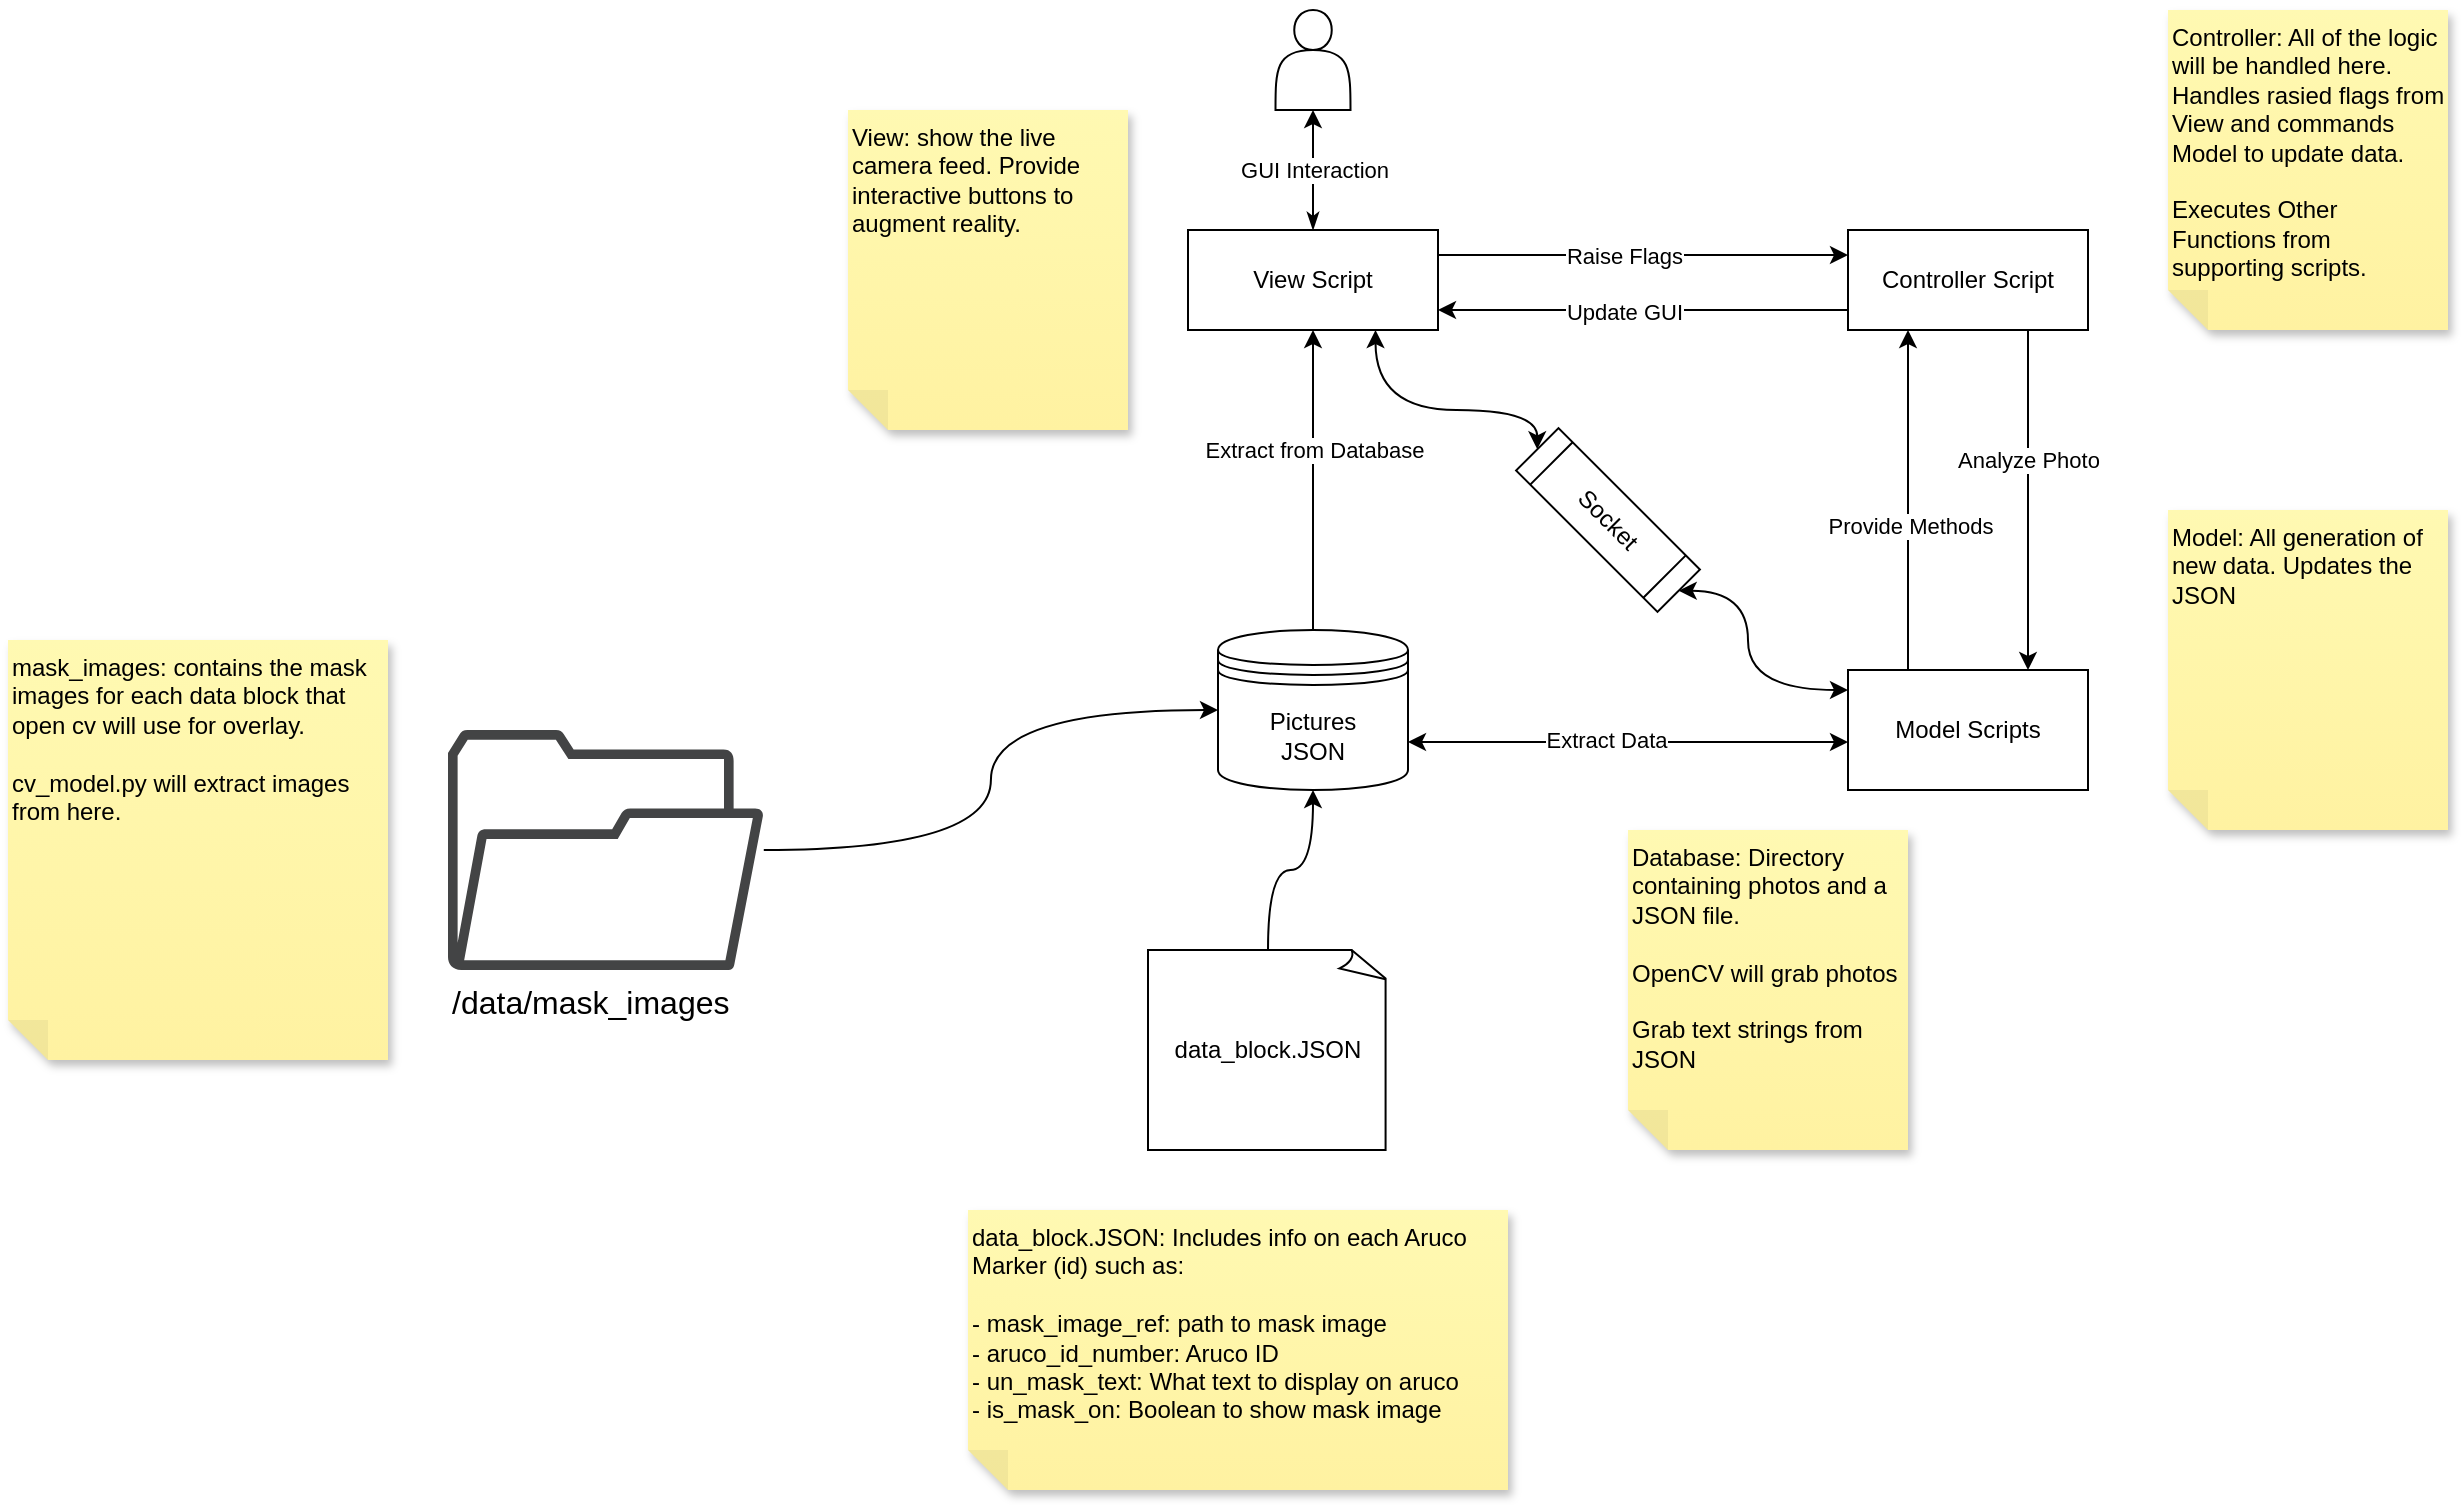 <mxfile version="20.8.16" type="device" pages="4"><diagram name="System Design Overview" id="W62WBc0dJXu3pJ372kPs"><mxGraphModel dx="2035" dy="683" grid="1" gridSize="10" guides="1" tooltips="1" connect="1" arrows="1" fold="1" page="1" pageScale="1" pageWidth="850" pageHeight="1100" math="0" shadow="0"><root><mxCell id="0"/><mxCell id="1" parent="0"/><mxCell id="F2mH_FUqLK_WFXkWN0rF-1" value="" style="shape=actor;whiteSpace=wrap;html=1;" parent="1" vertex="1"><mxGeometry x="213.75" y="10" width="37.5" height="50" as="geometry"/></mxCell><mxCell id="F2mH_FUqLK_WFXkWN0rF-9" style="edgeStyle=orthogonalEdgeStyle;rounded=0;orthogonalLoop=1;jettySize=auto;html=1;entryX=0.5;entryY=1;entryDx=0;entryDy=0;startArrow=classicThin;startFill=1;" parent="1" source="F2mH_FUqLK_WFXkWN0rF-3" target="F2mH_FUqLK_WFXkWN0rF-1" edge="1"><mxGeometry relative="1" as="geometry"/></mxCell><mxCell id="F2mH_FUqLK_WFXkWN0rF-15" value="GUI Interaction" style="edgeLabel;html=1;align=center;verticalAlign=middle;resizable=0;points=[];" parent="F2mH_FUqLK_WFXkWN0rF-9" vertex="1" connectable="0"><mxGeometry x="0.194" relative="1" as="geometry"><mxPoint y="6" as="offset"/></mxGeometry></mxCell><mxCell id="F2mH_FUqLK_WFXkWN0rF-17" style="edgeStyle=orthogonalEdgeStyle;rounded=0;orthogonalLoop=1;jettySize=auto;html=1;entryX=0;entryY=0.25;entryDx=0;entryDy=0;" parent="1" source="F2mH_FUqLK_WFXkWN0rF-3" target="F2mH_FUqLK_WFXkWN0rF-4" edge="1"><mxGeometry relative="1" as="geometry"><Array as="points"><mxPoint x="398" y="133"/></Array></mxGeometry></mxCell><mxCell id="F2mH_FUqLK_WFXkWN0rF-26" value="Raise Flags" style="edgeLabel;html=1;align=center;verticalAlign=middle;resizable=0;points=[];" parent="F2mH_FUqLK_WFXkWN0rF-17" vertex="1" connectable="0"><mxGeometry x="-0.095" relative="1" as="geometry"><mxPoint as="offset"/></mxGeometry></mxCell><mxCell id="F2mH_FUqLK_WFXkWN0rF-3" value="View Script" style="rounded=0;whiteSpace=wrap;html=1;" parent="1" vertex="1"><mxGeometry x="170" y="120" width="125" height="50" as="geometry"/></mxCell><mxCell id="F2mH_FUqLK_WFXkWN0rF-16" style="edgeStyle=orthogonalEdgeStyle;rounded=0;orthogonalLoop=1;jettySize=auto;html=1;" parent="1" source="F2mH_FUqLK_WFXkWN0rF-4" edge="1"><mxGeometry relative="1" as="geometry"><mxPoint x="295" y="160" as="targetPoint"/><Array as="points"><mxPoint x="295" y="160"/></Array></mxGeometry></mxCell><mxCell id="F2mH_FUqLK_WFXkWN0rF-27" value="Update GUI" style="edgeLabel;html=1;align=center;verticalAlign=middle;resizable=0;points=[];" parent="F2mH_FUqLK_WFXkWN0rF-16" vertex="1" connectable="0"><mxGeometry x="0.099" y="1" relative="1" as="geometry"><mxPoint as="offset"/></mxGeometry></mxCell><mxCell id="F2mH_FUqLK_WFXkWN0rF-18" style="edgeStyle=orthogonalEdgeStyle;rounded=0;orthogonalLoop=1;jettySize=auto;html=1;entryX=0.75;entryY=0;entryDx=0;entryDy=0;" parent="1" source="F2mH_FUqLK_WFXkWN0rF-4" target="F2mH_FUqLK_WFXkWN0rF-13" edge="1"><mxGeometry relative="1" as="geometry"><Array as="points"><mxPoint x="590" y="200"/><mxPoint x="590" y="200"/></Array></mxGeometry></mxCell><mxCell id="F2mH_FUqLK_WFXkWN0rF-29" value="Analyze Photo" style="edgeLabel;html=1;align=center;verticalAlign=middle;resizable=0;points=[];" parent="F2mH_FUqLK_WFXkWN0rF-18" vertex="1" connectable="0"><mxGeometry x="-0.243" relative="1" as="geometry"><mxPoint as="offset"/></mxGeometry></mxCell><mxCell id="F2mH_FUqLK_WFXkWN0rF-4" value="Controller Script" style="rounded=0;whiteSpace=wrap;html=1;" parent="1" vertex="1"><mxGeometry x="500" y="120" width="120" height="50" as="geometry"/></mxCell><mxCell id="F2mH_FUqLK_WFXkWN0rF-11" style="edgeStyle=orthogonalEdgeStyle;rounded=0;orthogonalLoop=1;jettySize=auto;html=1;entryX=0.5;entryY=1;entryDx=0;entryDy=0;exitX=0.5;exitY=0;exitDx=0;exitDy=0;" parent="1" source="F2mH_FUqLK_WFXkWN0rF-6" target="F2mH_FUqLK_WFXkWN0rF-3" edge="1"><mxGeometry relative="1" as="geometry"><mxPoint x="232.5" y="240" as="sourcePoint"/></mxGeometry></mxCell><mxCell id="F2mH_FUqLK_WFXkWN0rF-28" value="Extract from Database" style="edgeLabel;html=1;align=center;verticalAlign=middle;resizable=0;points=[];" parent="F2mH_FUqLK_WFXkWN0rF-11" vertex="1" connectable="0"><mxGeometry x="0.202" relative="1" as="geometry"><mxPoint as="offset"/></mxGeometry></mxCell><mxCell id="F2mH_FUqLK_WFXkWN0rF-6" value="Pictures&lt;br&gt;JSON" style="shape=datastore;whiteSpace=wrap;html=1;" parent="1" vertex="1"><mxGeometry x="185" y="320" width="95" height="80" as="geometry"/></mxCell><mxCell id="F2mH_FUqLK_WFXkWN0rF-14" style="edgeStyle=orthogonalEdgeStyle;rounded=0;orthogonalLoop=1;jettySize=auto;html=1;entryX=1;entryY=0.7;entryDx=0;entryDy=0;startArrow=classic;startFill=1;" parent="1" source="F2mH_FUqLK_WFXkWN0rF-13" target="F2mH_FUqLK_WFXkWN0rF-6" edge="1"><mxGeometry relative="1" as="geometry"><mxPoint x="290" y="370" as="targetPoint"/><Array as="points"><mxPoint x="470" y="376"/><mxPoint x="470" y="376"/></Array></mxGeometry></mxCell><mxCell id="kqLvSp23ex0BkdI_taTv-1" value="Extract Data" style="edgeLabel;html=1;align=center;verticalAlign=middle;resizable=0;points=[];" vertex="1" connectable="0" parent="F2mH_FUqLK_WFXkWN0rF-14"><mxGeometry x="0.103" y="-1" relative="1" as="geometry"><mxPoint as="offset"/></mxGeometry></mxCell><mxCell id="F2mH_FUqLK_WFXkWN0rF-20" style="edgeStyle=orthogonalEdgeStyle;rounded=0;orthogonalLoop=1;jettySize=auto;html=1;entryX=0.25;entryY=1;entryDx=0;entryDy=0;" parent="1" source="F2mH_FUqLK_WFXkWN0rF-13" target="F2mH_FUqLK_WFXkWN0rF-4" edge="1"><mxGeometry relative="1" as="geometry"><Array as="points"><mxPoint x="530" y="280"/><mxPoint x="530" y="280"/></Array></mxGeometry></mxCell><mxCell id="F2mH_FUqLK_WFXkWN0rF-30" value="Provide Methods" style="edgeLabel;html=1;align=center;verticalAlign=middle;resizable=0;points=[];" parent="F2mH_FUqLK_WFXkWN0rF-20" vertex="1" connectable="0"><mxGeometry x="-0.155" y="-1" relative="1" as="geometry"><mxPoint as="offset"/></mxGeometry></mxCell><mxCell id="kqLvSp23ex0BkdI_taTv-6" style="edgeStyle=orthogonalEdgeStyle;rounded=0;orthogonalLoop=1;jettySize=auto;html=1;entryX=1;entryY=0.5;entryDx=0;entryDy=0;startArrow=classic;startFill=1;curved=1;" edge="1" parent="1" source="F2mH_FUqLK_WFXkWN0rF-13" target="kqLvSp23ex0BkdI_taTv-5"><mxGeometry relative="1" as="geometry"><Array as="points"><mxPoint x="450" y="350"/><mxPoint x="450" y="300"/></Array></mxGeometry></mxCell><mxCell id="F2mH_FUqLK_WFXkWN0rF-13" value="Model Scripts" style="rounded=0;whiteSpace=wrap;html=1;" parent="1" vertex="1"><mxGeometry x="500" y="340" width="120" height="60" as="geometry"/></mxCell><mxCell id="F2mH_FUqLK_WFXkWN0rF-21" value="Controller: All of the logic will be handled here. Handles rasied flags from View and commands Model to update data.&amp;nbsp;&lt;br&gt;&lt;br&gt;Executes Other Functions from supporting scripts.&amp;nbsp;" style="shape=note;whiteSpace=wrap;html=1;backgroundOutline=1;fontColor=#000000;darkOpacity=0.05;fillColor=#FFF9B2;strokeColor=none;fillStyle=solid;direction=west;gradientDirection=north;gradientColor=#FFF2A1;shadow=1;size=20;pointerEvents=1;horizontal=1;verticalAlign=top;align=left;" parent="1" vertex="1"><mxGeometry x="660" y="10" width="140" height="160" as="geometry"/></mxCell><mxCell id="F2mH_FUqLK_WFXkWN0rF-22" value="Model: All generation of new data. Updates the JSON" style="shape=note;whiteSpace=wrap;html=1;backgroundOutline=1;fontColor=#000000;darkOpacity=0.05;fillColor=#FFF9B2;strokeColor=none;fillStyle=solid;direction=west;gradientDirection=north;gradientColor=#FFF2A1;shadow=1;size=20;pointerEvents=1;verticalAlign=top;align=left;" parent="1" vertex="1"><mxGeometry x="660" y="260" width="140" height="160" as="geometry"/></mxCell><mxCell id="F2mH_FUqLK_WFXkWN0rF-24" value="Database: Directory containing photos and a JSON file.&amp;nbsp;&lt;br&gt;&lt;br&gt;OpenCV will grab photos&lt;br&gt;&lt;br&gt;Grab text strings from JSON" style="shape=note;whiteSpace=wrap;html=1;backgroundOutline=1;fontColor=#000000;darkOpacity=0.05;fillColor=#FFF9B2;strokeColor=none;fillStyle=solid;direction=west;gradientDirection=north;gradientColor=#FFF2A1;shadow=1;size=20;pointerEvents=1;verticalAlign=top;align=left;" parent="1" vertex="1"><mxGeometry x="390" y="420" width="140" height="160" as="geometry"/></mxCell><mxCell id="F2mH_FUqLK_WFXkWN0rF-25" value="View: show the live camera feed. Provide interactive buttons to augment reality.&amp;nbsp;&lt;br&gt;&lt;br&gt;" style="shape=note;whiteSpace=wrap;html=1;backgroundOutline=1;fontColor=#000000;darkOpacity=0.05;fillColor=#FFF9B2;strokeColor=none;fillStyle=solid;direction=west;gradientDirection=north;gradientColor=#FFF2A1;shadow=1;size=20;pointerEvents=1;verticalAlign=top;align=left;" parent="1" vertex="1"><mxGeometry y="60" width="140" height="160" as="geometry"/></mxCell><mxCell id="fJOFrV4WpMcn3VLVgLX9-7" style="edgeStyle=orthogonalEdgeStyle;rounded=0;orthogonalLoop=1;jettySize=auto;html=1;entryX=0.5;entryY=1;entryDx=0;entryDy=0;curved=1;" parent="1" source="fJOFrV4WpMcn3VLVgLX9-1" target="F2mH_FUqLK_WFXkWN0rF-6" edge="1"><mxGeometry relative="1" as="geometry"/></mxCell><mxCell id="fJOFrV4WpMcn3VLVgLX9-1" value="data_block.JSON" style="whiteSpace=wrap;html=1;shape=mxgraph.basic.document" parent="1" vertex="1"><mxGeometry x="150" y="480" width="120" height="100" as="geometry"/></mxCell><mxCell id="Y7-mlrsMqzR5W267q_G9-8" style="edgeStyle=orthogonalEdgeStyle;rounded=0;orthogonalLoop=1;jettySize=auto;html=1;entryX=0;entryY=0.5;entryDx=0;entryDy=0;curved=1;" parent="1" source="Y7-mlrsMqzR5W267q_G9-1" target="F2mH_FUqLK_WFXkWN0rF-6" edge="1"><mxGeometry relative="1" as="geometry"/></mxCell><mxCell id="Y7-mlrsMqzR5W267q_G9-1" value="/data/mask_images" style="sketch=0;pointerEvents=1;shadow=0;dashed=0;html=1;strokeColor=none;fillColor=#434445;aspect=fixed;labelPosition=center;verticalLabelPosition=bottom;verticalAlign=top;align=left;outlineConnect=0;shape=mxgraph.vvd.folder;horizontal=1;fontSize=16;" parent="1" vertex="1"><mxGeometry x="-200" y="370" width="157.89" height="120" as="geometry"/></mxCell><mxCell id="LuB1hXhjsYv1q2qlf1Kx-1" value="mask_images: contains the mask images for each data block that open cv will use for overlay.&amp;nbsp;&lt;br&gt;&lt;br&gt;cv_model.py will extract images from here.&amp;nbsp;" style="shape=note;whiteSpace=wrap;html=1;backgroundOutline=1;fontColor=#000000;darkOpacity=0.05;fillColor=#FFF9B2;strokeColor=none;fillStyle=solid;direction=west;gradientDirection=north;gradientColor=#FFF2A1;shadow=1;size=20;pointerEvents=1;align=left;verticalAlign=top;" parent="1" vertex="1"><mxGeometry x="-420" y="325" width="190" height="210" as="geometry"/></mxCell><mxCell id="kqLvSp23ex0BkdI_taTv-3" value="data_block.JSON: Includes info on each Aruco Marker (id) such as:&lt;br&gt;&lt;br&gt;- mask_image_ref: path to mask image&lt;br&gt;- aruco_id_number: Aruco ID&amp;nbsp;&lt;br&gt;- un_mask_text: What text to display on aruco&lt;br&gt;- is_mask_on: Boolean to show mask image" style="shape=note;whiteSpace=wrap;html=1;backgroundOutline=1;fontColor=#000000;darkOpacity=0.05;fillColor=#FFF9B2;strokeColor=none;fillStyle=solid;direction=west;gradientDirection=north;gradientColor=#FFF2A1;shadow=1;size=20;pointerEvents=1;align=left;verticalAlign=top;" vertex="1" parent="1"><mxGeometry x="60" y="610" width="270" height="140" as="geometry"/></mxCell><mxCell id="kqLvSp23ex0BkdI_taTv-7" style="edgeStyle=orthogonalEdgeStyle;rounded=0;orthogonalLoop=1;jettySize=auto;html=1;exitX=0;exitY=0.5;exitDx=0;exitDy=0;entryX=0.75;entryY=1;entryDx=0;entryDy=0;startArrow=classic;startFill=1;curved=1;" edge="1" parent="1" source="kqLvSp23ex0BkdI_taTv-5" target="F2mH_FUqLK_WFXkWN0rF-3"><mxGeometry relative="1" as="geometry"><Array as="points"><mxPoint x="345" y="210"/><mxPoint x="264" y="210"/></Array></mxGeometry></mxCell><mxCell id="kqLvSp23ex0BkdI_taTv-5" value="Socket" style="shape=process;whiteSpace=wrap;html=1;backgroundOutline=1;rotation=45;" vertex="1" parent="1"><mxGeometry x="330" y="250" width="100" height="30" as="geometry"/></mxCell></root></mxGraphModel></diagram><diagram id="RU4EUe5mBqhzKCZHCKLA" name="GUI Design"><mxGraphModel dx="1185" dy="683" grid="1" gridSize="10" guides="1" tooltips="1" connect="1" arrows="1" fold="1" page="1" pageScale="1" pageWidth="850" pageHeight="1100" math="0" shadow="0"><root><mxCell id="0"/><mxCell id="1" parent="0"/><mxCell id="meK-Rusqcj60zQBDXDij-27" value="frame_root" style="rounded=0;whiteSpace=wrap;html=1;verticalAlign=top;align=left;fillColor=#f5f5f5;strokeColor=#666666;fontColor=#333333;" vertex="1" parent="1"><mxGeometry x="40" y="190" width="760" height="640" as="geometry"/></mxCell><mxCell id="meK-Rusqcj60zQBDXDij-4" value="frame_camera_stream" style="whiteSpace=wrap;html=1;verticalAlign=top;align=left;fillColor=#dae8fc;strokeColor=#6c8ebf;" vertex="1" parent="1"><mxGeometry x="420" y="225" width="310" height="570" as="geometry"/></mxCell><mxCell id="meK-Rusqcj60zQBDXDij-5" value="label_camera_stream" style="whiteSpace=wrap;html=1;verticalAlign=top;align=left;fillColor=#fff2cc;strokeColor=#d6b656;" vertex="1" parent="1"><mxGeometry x="440" y="265" width="270" height="510" as="geometry"/></mxCell><mxCell id="meK-Rusqcj60zQBDXDij-6" value="frame_menu_top" style="whiteSpace=wrap;html=1;verticalAlign=top;align=left;fillColor=#dae8fc;strokeColor=#6c8ebf;" vertex="1" parent="1"><mxGeometry x="110" y="235" width="290" height="110" as="geometry"/></mxCell><mxCell id="meK-Rusqcj60zQBDXDij-7" value="label_menu_top_text" style="whiteSpace=wrap;html=1;verticalAlign=top;align=left;fillColor=#fff2cc;strokeColor=#d6b656;" vertex="1" parent="1"><mxGeometry x="120" y="265" width="270" height="70" as="geometry"/></mxCell><mxCell id="meK-Rusqcj60zQBDXDij-8" value="frame_menu_middle" style="whiteSpace=wrap;html=1;verticalAlign=top;align=left;fillColor=#dae8fc;strokeColor=#6c8ebf;" vertex="1" parent="1"><mxGeometry x="110" y="355" width="290" height="320" as="geometry"/></mxCell><mxCell id="meK-Rusqcj60zQBDXDij-9" value="button_#" style="whiteSpace=wrap;html=1;verticalAlign=top;align=left;fillColor=#fff2cc;strokeColor=#d6b656;" vertex="1" parent="1"><mxGeometry x="170" y="385" width="70" height="60" as="geometry"/></mxCell><mxCell id="meK-Rusqcj60zQBDXDij-10" value="button_#" style="whiteSpace=wrap;html=1;verticalAlign=top;align=left;" vertex="1" parent="1"><mxGeometry x="270" y="385" width="70" height="60" as="geometry"/></mxCell><mxCell id="meK-Rusqcj60zQBDXDij-12" value="button_1" style="whiteSpace=wrap;html=1;verticalAlign=top;align=left;" vertex="1" parent="1"><mxGeometry x="170" y="455" width="70" height="60" as="geometry"/></mxCell><mxCell id="meK-Rusqcj60zQBDXDij-13" value="button_1" style="whiteSpace=wrap;html=1;verticalAlign=top;align=left;" vertex="1" parent="1"><mxGeometry x="270" y="455" width="70" height="60" as="geometry"/></mxCell><mxCell id="meK-Rusqcj60zQBDXDij-14" value="button_1" style="whiteSpace=wrap;html=1;verticalAlign=top;align=left;" vertex="1" parent="1"><mxGeometry x="170" y="525" width="70" height="60" as="geometry"/></mxCell><mxCell id="meK-Rusqcj60zQBDXDij-15" value="button_1" style="whiteSpace=wrap;html=1;verticalAlign=top;align=left;" vertex="1" parent="1"><mxGeometry x="270" y="525" width="70" height="60" as="geometry"/></mxCell><mxCell id="meK-Rusqcj60zQBDXDij-16" value="button_#" style="whiteSpace=wrap;html=1;verticalAlign=top;align=left;fillColor=#fff2cc;strokeColor=#d6b656;" vertex="1" parent="1"><mxGeometry x="170" y="595" width="70" height="60" as="geometry"/></mxCell><mxCell id="meK-Rusqcj60zQBDXDij-17" value="button_#" style="whiteSpace=wrap;html=1;verticalAlign=top;align=left;fillColor=#fff2cc;strokeColor=#d6b656;" vertex="1" parent="1"><mxGeometry x="270" y="595" width="70" height="60" as="geometry"/></mxCell><mxCell id="meK-Rusqcj60zQBDXDij-18" value="frame_menu_bottom" style="whiteSpace=wrap;html=1;verticalAlign=top;align=left;fillColor=#dae8fc;strokeColor=#6c8ebf;" vertex="1" parent="1"><mxGeometry x="110" y="685" width="290" height="110" as="geometry"/></mxCell><mxCell id="meK-Rusqcj60zQBDXDij-19" value="button_reset" style="whiteSpace=wrap;html=1;verticalAlign=top;align=left;fillColor=#fff2cc;strokeColor=#d6b656;" vertex="1" parent="1"><mxGeometry x="120" y="715" width="110" height="60" as="geometry"/></mxCell><mxCell id="meK-Rusqcj60zQBDXDij-20" value="bar_progress" style="whiteSpace=wrap;html=1;verticalAlign=top;align=left;fillColor=#fff2cc;strokeColor=#d6b656;" vertex="1" parent="1"><mxGeometry x="260" y="715" width="110" height="60" as="geometry"/></mxCell><mxCell id="meK-Rusqcj60zQBDXDij-21" value="button_#" style="whiteSpace=wrap;html=1;verticalAlign=top;align=left;" vertex="1" parent="1"><mxGeometry x="270" y="385" width="70" height="60" as="geometry"/></mxCell><mxCell id="meK-Rusqcj60zQBDXDij-22" value="button_#" style="whiteSpace=wrap;html=1;verticalAlign=top;align=left;fillColor=#fff2cc;strokeColor=#d6b656;" vertex="1" parent="1"><mxGeometry x="270" y="385" width="70" height="60" as="geometry"/></mxCell><mxCell id="meK-Rusqcj60zQBDXDij-23" value="button_#" style="whiteSpace=wrap;html=1;verticalAlign=top;align=left;fillColor=#fff2cc;strokeColor=#d6b656;" vertex="1" parent="1"><mxGeometry x="170" y="455" width="70" height="60" as="geometry"/></mxCell><mxCell id="meK-Rusqcj60zQBDXDij-24" value="button_#" style="whiteSpace=wrap;html=1;verticalAlign=top;align=left;fillColor=#fff2cc;strokeColor=#d6b656;" vertex="1" parent="1"><mxGeometry x="270" y="455" width="70" height="60" as="geometry"/></mxCell><mxCell id="meK-Rusqcj60zQBDXDij-25" value="button_#" style="whiteSpace=wrap;html=1;verticalAlign=top;align=left;fillColor=#fff2cc;strokeColor=#d6b656;" vertex="1" parent="1"><mxGeometry x="270" y="525" width="70" height="60" as="geometry"/></mxCell><mxCell id="meK-Rusqcj60zQBDXDij-26" value="button_#" style="whiteSpace=wrap;html=1;verticalAlign=top;align=left;fillColor=#fff2cc;strokeColor=#d6b656;" vertex="1" parent="1"><mxGeometry x="170" y="525" width="70" height="60" as="geometry"/></mxCell></root></mxGraphModel></diagram><diagram id="7bWlyvjQoz-sf_b5oIfg" name="UML Class Diagram"><mxGraphModel dx="1185" dy="683" grid="1" gridSize="10" guides="1" tooltips="1" connect="1" arrows="1" fold="1" page="1" pageScale="1" pageWidth="850" pageHeight="1100" math="0" shadow="0"><root><mxCell id="0"/><mxCell id="1" parent="0"/><mxCell id="97KFQHoQ1xQwNFU3Ieou-5" style="edgeStyle=orthogonalEdgeStyle;rounded=0;orthogonalLoop=1;jettySize=auto;html=1;entryX=1;entryY=0.5;entryDx=0;entryDy=0;dashed=1;dashPattern=8 8;curved=1;endArrow=none;endFill=0;startArrow=classic;startFill=1;" parent="1" source="Mx5o0UkkK_ICXzjV9Y-4-5" target="Mx5o0UkkK_ICXzjV9Y-4-14" edge="1"><mxGeometry relative="1" as="geometry"/></mxCell><mxCell id="QguI9fj5a5n1PYs7zX6k-4" value="Depends on" style="edgeLabel;html=1;align=center;verticalAlign=middle;resizable=0;points=[];" parent="97KFQHoQ1xQwNFU3Ieou-5" vertex="1" connectable="0"><mxGeometry x="-0.491" y="34" relative="1" as="geometry"><mxPoint x="14" y="-19" as="offset"/></mxGeometry></mxCell><mxCell id="Mx5o0UkkK_ICXzjV9Y-4-5" value="CV_Model.py" style="swimlane;fontStyle=1;align=center;verticalAlign=top;childLayout=stackLayout;horizontal=1;startSize=26;horizontalStack=0;resizeParent=1;resizeParentMax=0;resizeLast=0;collapsible=1;marginBottom=0;whiteSpace=wrap;html=1;" parent="1" vertex="1"><mxGeometry x="590" y="400" width="260" height="86" as="geometry"/></mxCell><mxCell id="Cj4eXl6U9WVURNELB_ab-1" value="- cv_image: image" style="text;strokeColor=none;fillColor=none;align=left;verticalAlign=top;spacingLeft=4;spacingRight=4;overflow=hidden;rotatable=0;points=[[0,0.5],[1,0.5]];portConstraint=eastwest;whiteSpace=wrap;html=1;" parent="Mx5o0UkkK_ICXzjV9Y-4-5" vertex="1"><mxGeometry y="26" width="260" height="26" as="geometry"/></mxCell><mxCell id="Mx5o0UkkK_ICXzjV9Y-4-7" value="" style="line;strokeWidth=1;fillColor=none;align=left;verticalAlign=middle;spacingTop=-1;spacingLeft=3;spacingRight=3;rotatable=0;labelPosition=right;points=[];portConstraint=eastwest;strokeColor=inherit;" parent="Mx5o0UkkK_ICXzjV9Y-4-5" vertex="1"><mxGeometry y="52" width="260" height="8" as="geometry"/></mxCell><mxCell id="llBD3ih8fDgjAJLSzY7_-8" value="+ ID_Flowers(self): void" style="text;strokeColor=none;fillColor=none;align=left;verticalAlign=top;spacingLeft=4;spacingRight=4;overflow=hidden;rotatable=0;points=[[0,0.5],[1,0.5]];portConstraint=eastwest;whiteSpace=wrap;html=1;" parent="Mx5o0UkkK_ICXzjV9Y-4-5" vertex="1"><mxGeometry y="60" width="260" height="26" as="geometry"/></mxCell><mxCell id="97KFQHoQ1xQwNFU3Ieou-3" style="edgeStyle=orthogonalEdgeStyle;rounded=0;orthogonalLoop=1;jettySize=auto;html=1;entryX=-0.019;entryY=0.631;entryDx=0;entryDy=0;dashed=1;dashPattern=8 8;curved=1;endArrow=none;endFill=0;startArrow=classic;startFill=1;entryPerimeter=0;" parent="1" source="Mx5o0UkkK_ICXzjV9Y-4-9" target="Mx5o0UkkK_ICXzjV9Y-4-14" edge="1"><mxGeometry relative="1" as="geometry"/></mxCell><mxCell id="QguI9fj5a5n1PYs7zX6k-2" value="Depends on&amp;nbsp;" style="edgeLabel;html=1;align=center;verticalAlign=middle;resizable=0;points=[];" parent="97KFQHoQ1xQwNFU3Ieou-3" vertex="1" connectable="0"><mxGeometry x="0.088" y="-21" relative="1" as="geometry"><mxPoint x="-11" y="25" as="offset"/></mxGeometry></mxCell><mxCell id="Mx5o0UkkK_ICXzjV9Y-4-9" value="View.py" style="swimlane;fontStyle=1;align=center;verticalAlign=top;childLayout=stackLayout;horizontal=1;startSize=26;horizontalStack=0;resizeParent=1;resizeParentMax=0;resizeLast=0;collapsible=1;marginBottom=0;whiteSpace=wrap;html=1;" parent="1" vertex="1"><mxGeometry y="400" width="320" height="398" as="geometry"/></mxCell><mxCell id="IRNhdivi3-cafMYAvAEx-10" value="+ menu_top_text: string" style="text;strokeColor=none;fillColor=none;align=left;verticalAlign=top;spacingLeft=4;spacingRight=4;overflow=hidden;rotatable=0;points=[[0,0.5],[1,0.5]];portConstraint=eastwest;whiteSpace=wrap;html=1;" parent="Mx5o0UkkK_ICXzjV9Y-4-9" vertex="1"><mxGeometry y="26" width="320" height="26" as="geometry"/></mxCell><mxCell id="dbxIuwtAwMuj2Twq-B-W-1" value="+ bar_progress_count: int" style="text;strokeColor=none;fillColor=none;align=left;verticalAlign=top;spacingLeft=4;spacingRight=4;overflow=hidden;rotatable=0;points=[[0,0.5],[1,0.5]];portConstraint=eastwest;whiteSpace=wrap;html=1;" vertex="1" parent="Mx5o0UkkK_ICXzjV9Y-4-9"><mxGeometry y="52" width="320" height="26" as="geometry"/></mxCell><mxCell id="dbxIuwtAwMuj2Twq-B-W-13" value="+ camera_image: image" style="text;strokeColor=none;fillColor=none;align=left;verticalAlign=top;spacingLeft=4;spacingRight=4;overflow=hidden;rotatable=0;points=[[0,0.5],[1,0.5]];portConstraint=eastwest;whiteSpace=wrap;html=1;" vertex="1" parent="Mx5o0UkkK_ICXzjV9Y-4-9"><mxGeometry y="78" width="320" height="26" as="geometry"/></mxCell><mxCell id="Mx5o0UkkK_ICXzjV9Y-4-11" value="" style="line;strokeWidth=1;fillColor=none;align=left;verticalAlign=middle;spacingTop=-1;spacingLeft=3;spacingRight=3;rotatable=0;labelPosition=right;points=[];portConstraint=eastwest;strokeColor=inherit;" parent="Mx5o0UkkK_ICXzjV9Y-4-9" vertex="1"><mxGeometry y="104" width="320" height="8" as="geometry"/></mxCell><mxCell id="llBD3ih8fDgjAJLSzY7_-12" value="+ Handle_button_1_press(self): void" style="text;strokeColor=none;fillColor=none;align=left;verticalAlign=top;spacingLeft=4;spacingRight=4;overflow=hidden;rotatable=0;points=[[0,0.5],[1,0.5]];portConstraint=eastwest;whiteSpace=wrap;html=1;" parent="Mx5o0UkkK_ICXzjV9Y-4-9" vertex="1"><mxGeometry y="112" width="320" height="26" as="geometry"/></mxCell><mxCell id="dbxIuwtAwMuj2Twq-B-W-2" value="+ Handle_button_2_press(self): void" style="text;strokeColor=none;fillColor=none;align=left;verticalAlign=top;spacingLeft=4;spacingRight=4;overflow=hidden;rotatable=0;points=[[0,0.5],[1,0.5]];portConstraint=eastwest;whiteSpace=wrap;html=1;" vertex="1" parent="Mx5o0UkkK_ICXzjV9Y-4-9"><mxGeometry y="138" width="320" height="26" as="geometry"/></mxCell><mxCell id="dbxIuwtAwMuj2Twq-B-W-3" value="+ Handle_button_3_press(self): void" style="text;strokeColor=none;fillColor=none;align=left;verticalAlign=top;spacingLeft=4;spacingRight=4;overflow=hidden;rotatable=0;points=[[0,0.5],[1,0.5]];portConstraint=eastwest;whiteSpace=wrap;html=1;" vertex="1" parent="Mx5o0UkkK_ICXzjV9Y-4-9"><mxGeometry y="164" width="320" height="26" as="geometry"/></mxCell><mxCell id="dbxIuwtAwMuj2Twq-B-W-4" value="+ Handle_button_4_press(self): void" style="text;strokeColor=none;fillColor=none;align=left;verticalAlign=top;spacingLeft=4;spacingRight=4;overflow=hidden;rotatable=0;points=[[0,0.5],[1,0.5]];portConstraint=eastwest;whiteSpace=wrap;html=1;" vertex="1" parent="Mx5o0UkkK_ICXzjV9Y-4-9"><mxGeometry y="190" width="320" height="26" as="geometry"/></mxCell><mxCell id="dbxIuwtAwMuj2Twq-B-W-5" value="+ Handle_button_5_press(self): void" style="text;strokeColor=none;fillColor=none;align=left;verticalAlign=top;spacingLeft=4;spacingRight=4;overflow=hidden;rotatable=0;points=[[0,0.5],[1,0.5]];portConstraint=eastwest;whiteSpace=wrap;html=1;" vertex="1" parent="Mx5o0UkkK_ICXzjV9Y-4-9"><mxGeometry y="216" width="320" height="26" as="geometry"/></mxCell><mxCell id="dbxIuwtAwMuj2Twq-B-W-6" value="+ Handle_button_6_press(self): void" style="text;strokeColor=none;fillColor=none;align=left;verticalAlign=top;spacingLeft=4;spacingRight=4;overflow=hidden;rotatable=0;points=[[0,0.5],[1,0.5]];portConstraint=eastwest;whiteSpace=wrap;html=1;" vertex="1" parent="Mx5o0UkkK_ICXzjV9Y-4-9"><mxGeometry y="242" width="320" height="26" as="geometry"/></mxCell><mxCell id="dbxIuwtAwMuj2Twq-B-W-7" value="+ Handle_button_7_press(self): void" style="text;strokeColor=none;fillColor=none;align=left;verticalAlign=top;spacingLeft=4;spacingRight=4;overflow=hidden;rotatable=0;points=[[0,0.5],[1,0.5]];portConstraint=eastwest;whiteSpace=wrap;html=1;" vertex="1" parent="Mx5o0UkkK_ICXzjV9Y-4-9"><mxGeometry y="268" width="320" height="26" as="geometry"/></mxCell><mxCell id="dbxIuwtAwMuj2Twq-B-W-8" value="+ Handle_button_8_press(self): void" style="text;strokeColor=none;fillColor=none;align=left;verticalAlign=top;spacingLeft=4;spacingRight=4;overflow=hidden;rotatable=0;points=[[0,0.5],[1,0.5]];portConstraint=eastwest;whiteSpace=wrap;html=1;" vertex="1" parent="Mx5o0UkkK_ICXzjV9Y-4-9"><mxGeometry y="294" width="320" height="26" as="geometry"/></mxCell><mxCell id="dbxIuwtAwMuj2Twq-B-W-9" value="+ Handle_button_10_press(self): void" style="text;strokeColor=none;fillColor=none;align=left;verticalAlign=top;spacingLeft=4;spacingRight=4;overflow=hidden;rotatable=0;points=[[0,0.5],[1,0.5]];portConstraint=eastwest;whiteSpace=wrap;html=1;" vertex="1" parent="Mx5o0UkkK_ICXzjV9Y-4-9"><mxGeometry y="320" width="320" height="26" as="geometry"/></mxCell><mxCell id="dbxIuwtAwMuj2Twq-B-W-11" value="+ Handle_reset_button_press(self): void" style="text;strokeColor=none;fillColor=none;align=left;verticalAlign=top;spacingLeft=4;spacingRight=4;overflow=hidden;rotatable=0;points=[[0,0.5],[1,0.5]];portConstraint=eastwest;whiteSpace=wrap;html=1;" vertex="1" parent="Mx5o0UkkK_ICXzjV9Y-4-9"><mxGeometry y="346" width="320" height="26" as="geometry"/></mxCell><mxCell id="dbxIuwtAwMuj2Twq-B-W-12" value="- __init__(self): void" style="text;strokeColor=none;fillColor=none;align=left;verticalAlign=top;spacingLeft=4;spacingRight=4;overflow=hidden;rotatable=0;points=[[0,0.5],[1,0.5]];portConstraint=eastwest;whiteSpace=wrap;html=1;" vertex="1" parent="Mx5o0UkkK_ICXzjV9Y-4-9"><mxGeometry y="372" width="320" height="26" as="geometry"/></mxCell><mxCell id="Mx5o0UkkK_ICXzjV9Y-4-13" value="Controller.py" style="swimlane;fontStyle=1;align=center;verticalAlign=top;childLayout=stackLayout;horizontal=1;startSize=26;horizontalStack=0;resizeParent=1;resizeParentMax=0;resizeLast=0;collapsible=1;marginBottom=0;whiteSpace=wrap;html=1;" parent="1" vertex="1"><mxGeometry x="240" y="200" width="320" height="138" as="geometry"/></mxCell><mxCell id="Mx5o0UkkK_ICXzjV9Y-4-14" value="+ myapp: View" style="text;strokeColor=none;fillColor=none;align=left;verticalAlign=top;spacingLeft=4;spacingRight=4;overflow=hidden;rotatable=0;points=[[0,0.5],[1,0.5]];portConstraint=eastwest;whiteSpace=wrap;html=1;" parent="Mx5o0UkkK_ICXzjV9Y-4-13" vertex="1"><mxGeometry y="26" width="320" height="26" as="geometry"/></mxCell><mxCell id="llBD3ih8fDgjAJLSzY7_-1" value="+ root: tk" style="text;strokeColor=none;fillColor=none;align=left;verticalAlign=top;spacingLeft=4;spacingRight=4;overflow=hidden;rotatable=0;points=[[0,0.5],[1,0.5]];portConstraint=eastwest;whiteSpace=wrap;html=1;" parent="Mx5o0UkkK_ICXzjV9Y-4-13" vertex="1"><mxGeometry y="52" width="320" height="26" as="geometry"/></mxCell><mxCell id="Mx5o0UkkK_ICXzjV9Y-4-15" value="" style="line;strokeWidth=1;fillColor=none;align=left;verticalAlign=middle;spacingTop=-1;spacingLeft=3;spacingRight=3;rotatable=0;labelPosition=right;points=[];portConstraint=eastwest;strokeColor=inherit;" parent="Mx5o0UkkK_ICXzjV9Y-4-13" vertex="1"><mxGeometry y="78" width="320" height="8" as="geometry"/></mxCell><mxCell id="llBD3ih8fDgjAJLSzY7_-2" value="+ model_thread(void): void" style="text;strokeColor=none;fillColor=none;align=left;verticalAlign=top;spacingLeft=4;spacingRight=4;overflow=hidden;rotatable=0;points=[[0,0.5],[1,0.5]];portConstraint=eastwest;whiteSpace=wrap;html=1;" parent="Mx5o0UkkK_ICXzjV9Y-4-13" vertex="1"><mxGeometry y="86" width="320" height="26" as="geometry"/></mxCell><mxCell id="Mx5o0UkkK_ICXzjV9Y-4-16" value="+ on_quit(void): void" style="text;strokeColor=none;fillColor=none;align=left;verticalAlign=top;spacingLeft=4;spacingRight=4;overflow=hidden;rotatable=0;points=[[0,0.5],[1,0.5]];portConstraint=eastwest;whiteSpace=wrap;html=1;" parent="Mx5o0UkkK_ICXzjV9Y-4-13" vertex="1"><mxGeometry y="112" width="320" height="26" as="geometry"/></mxCell></root></mxGraphModel></diagram><diagram id="oX6say_k2NZVektS09qZ" name="UML Sequence Diagram"><mxGraphModel dx="988" dy="570" grid="1" gridSize="10" guides="1" tooltips="1" connect="1" arrows="1" fold="1" page="1" pageScale="1" pageWidth="850" pageHeight="1100" math="0" shadow="0"><root><mxCell id="0"/><mxCell id="1" parent="0"/><mxCell id="daYTyzOzRtC57cjkLAjz-9" value="" style="shape=umlLifeline;participant=umlActor;perimeter=lifelinePerimeter;whiteSpace=wrap;html=1;container=1;collapsible=0;recursiveResize=0;verticalAlign=top;spacingTop=36;outlineConnect=0;" vertex="1" parent="1"><mxGeometry x="100" y="110" width="20" height="490" as="geometry"/></mxCell><mxCell id="daYTyzOzRtC57cjkLAjz-15" value="GUI" style="html=1;strokeColor=default;" vertex="1" parent="1"><mxGeometry x="240" y="110" width="110" height="50" as="geometry"/></mxCell><mxCell id="daYTyzOzRtC57cjkLAjz-16" value="Controller" style="html=1;strokeColor=default;" vertex="1" parent="1"><mxGeometry x="425" y="110" width="110" height="50" as="geometry"/></mxCell><mxCell id="daYTyzOzRtC57cjkLAjz-17" value="Model" style="html=1;strokeColor=default;" vertex="1" parent="1"><mxGeometry x="610" y="110" width="110" height="50" as="geometry"/></mxCell><mxCell id="daYTyzOzRtC57cjkLAjz-18" value="Database" style="html=1;strokeColor=default;" vertex="1" parent="1"><mxGeometry x="780" y="110" width="110" height="50" as="geometry"/></mxCell><mxCell id="daYTyzOzRtC57cjkLAjz-20" value="" style="endArrow=none;dashed=1;html=1;rounded=0;sketch=0;strokeColor=default;jumpStyle=arc;entryX=0.5;entryY=1;entryDx=0;entryDy=0;" edge="1" parent="1" target="daYTyzOzRtC57cjkLAjz-15"><mxGeometry width="50" height="50" relative="1" as="geometry"><mxPoint x="295" y="600" as="sourcePoint"/><mxPoint x="420" y="230" as="targetPoint"/></mxGeometry></mxCell><mxCell id="daYTyzOzRtC57cjkLAjz-21" value="" style="endArrow=none;dashed=1;html=1;rounded=0;sketch=0;strokeColor=default;jumpStyle=arc;entryX=0.5;entryY=1;entryDx=0;entryDy=0;" edge="1" parent="1"><mxGeometry width="50" height="50" relative="1" as="geometry"><mxPoint x="480" y="600" as="sourcePoint"/><mxPoint x="479.76" y="160" as="targetPoint"/></mxGeometry></mxCell><mxCell id="daYTyzOzRtC57cjkLAjz-22" value="" style="endArrow=none;dashed=1;html=1;rounded=0;sketch=0;strokeColor=default;jumpStyle=arc;entryX=0.5;entryY=1;entryDx=0;entryDy=0;" edge="1" parent="1"><mxGeometry width="50" height="50" relative="1" as="geometry"><mxPoint x="665" y="600" as="sourcePoint"/><mxPoint x="664.76" y="160" as="targetPoint"/></mxGeometry></mxCell><mxCell id="daYTyzOzRtC57cjkLAjz-23" value="" style="endArrow=none;dashed=1;html=1;rounded=0;sketch=0;strokeColor=default;jumpStyle=arc;entryX=0.5;entryY=1;entryDx=0;entryDy=0;" edge="1" parent="1"><mxGeometry width="50" height="50" relative="1" as="geometry"><mxPoint x="835" y="600" as="sourcePoint"/><mxPoint x="834.76" y="160" as="targetPoint"/></mxGeometry></mxCell><mxCell id="daYTyzOzRtC57cjkLAjz-24" value="" style="endArrow=classic;html=1;rounded=0;sketch=0;strokeColor=default;jumpStyle=arc;" edge="1" parent="1" source="daYTyzOzRtC57cjkLAjz-9"><mxGeometry width="50" height="50" relative="1" as="geometry"><mxPoint x="190" y="270" as="sourcePoint"/><mxPoint x="480" y="220" as="targetPoint"/></mxGeometry></mxCell><mxCell id="daYTyzOzRtC57cjkLAjz-25" value="Execute Program" style="edgeLabel;html=1;align=center;verticalAlign=middle;resizable=0;points=[];" vertex="1" connectable="0" parent="daYTyzOzRtC57cjkLAjz-24"><mxGeometry x="-0.711" relative="1" as="geometry"><mxPoint y="-10" as="offset"/></mxGeometry></mxCell><mxCell id="daYTyzOzRtC57cjkLAjz-26" value="" style="endArrow=classic;html=1;rounded=0;sketch=0;strokeColor=default;jumpStyle=arc;" edge="1" parent="1"><mxGeometry width="50" height="50" relative="1" as="geometry"><mxPoint x="480" y="290" as="sourcePoint"/><mxPoint x="300" y="290" as="targetPoint"/><Array as="points"/></mxGeometry></mxCell><mxCell id="daYTyzOzRtC57cjkLAjz-27" value="Setup GUI" style="edgeLabel;html=1;align=center;verticalAlign=middle;resizable=0;points=[];" vertex="1" connectable="0" parent="daYTyzOzRtC57cjkLAjz-26"><mxGeometry x="-0.458" relative="1" as="geometry"><mxPoint x="-41" y="-10" as="offset"/></mxGeometry></mxCell><mxCell id="daYTyzOzRtC57cjkLAjz-28" value="" style="endArrow=classic;html=1;rounded=0;sketch=0;strokeColor=default;jumpStyle=arc;" edge="1" parent="1"><mxGeometry width="50" height="50" relative="1" as="geometry"><mxPoint x="480" y="250" as="sourcePoint"/><mxPoint x="660" y="250" as="targetPoint"/><Array as="points"><mxPoint x="550" y="250"/></Array></mxGeometry></mxCell><mxCell id="daYTyzOzRtC57cjkLAjz-29" value="Setup CV Model" style="edgeLabel;html=1;align=center;verticalAlign=middle;resizable=0;points=[];" vertex="1" connectable="0" parent="daYTyzOzRtC57cjkLAjz-28"><mxGeometry x="-0.458" relative="1" as="geometry"><mxPoint x="31" y="-10" as="offset"/></mxGeometry></mxCell><mxCell id="daYTyzOzRtC57cjkLAjz-31" value="" style="endArrow=classic;html=1;rounded=0;sketch=0;strokeColor=default;jumpStyle=arc;" edge="1" parent="1"><mxGeometry width="50" height="50" relative="1" as="geometry"><mxPoint x="480" y="320" as="sourcePoint"/><mxPoint x="480" y="370" as="targetPoint"/><Array as="points"><mxPoint x="550" y="320"/><mxPoint x="550" y="370"/></Array></mxGeometry></mxCell><mxCell id="daYTyzOzRtC57cjkLAjz-32" value="Setup Threads" style="edgeLabel;html=1;align=center;verticalAlign=middle;resizable=0;points=[];" vertex="1" connectable="0" parent="daYTyzOzRtC57cjkLAjz-31"><mxGeometry x="-0.458" relative="1" as="geometry"><mxPoint x="-1" y="-10" as="offset"/></mxGeometry></mxCell><mxCell id="daYTyzOzRtC57cjkLAjz-34" value="" style="endArrow=classic;html=1;rounded=0;sketch=0;strokeColor=default;jumpStyle=arc;" edge="1" parent="1" source="daYTyzOzRtC57cjkLAjz-9"><mxGeometry width="50" height="50" relative="1" as="geometry"><mxPoint x="210" y="450" as="sourcePoint"/><mxPoint x="290" y="400" as="targetPoint"/><Array as="points"><mxPoint x="200" y="400"/></Array></mxGeometry></mxCell><mxCell id="daYTyzOzRtC57cjkLAjz-35" value="Press Btn_1" style="edgeLabel;html=1;align=center;verticalAlign=middle;resizable=0;points=[];" vertex="1" connectable="0" parent="daYTyzOzRtC57cjkLAjz-34"><mxGeometry x="-0.597" y="1" relative="1" as="geometry"><mxPoint x="14" y="-9" as="offset"/></mxGeometry></mxCell><mxCell id="daYTyzOzRtC57cjkLAjz-36" value="" style="endArrow=classic;html=1;rounded=0;sketch=0;strokeColor=default;jumpStyle=arc;" edge="1" parent="1"><mxGeometry width="50" height="50" relative="1" as="geometry"><mxPoint x="300" y="430" as="sourcePoint"/><mxPoint x="470" y="430" as="targetPoint"/></mxGeometry></mxCell><mxCell id="daYTyzOzRtC57cjkLAjz-37" value="raise Btn Flag" style="edgeLabel;html=1;align=center;verticalAlign=middle;resizable=0;points=[];" vertex="1" connectable="0" parent="daYTyzOzRtC57cjkLAjz-36"><mxGeometry x="-0.506" y="2" relative="1" as="geometry"><mxPoint x="-2" y="-8" as="offset"/></mxGeometry></mxCell><mxCell id="daYTyzOzRtC57cjkLAjz-38" value="" style="endArrow=classic;html=1;rounded=0;sketch=0;strokeColor=default;jumpStyle=arc;" edge="1" parent="1"><mxGeometry width="50" height="50" relative="1" as="geometry"><mxPoint x="480" y="460" as="sourcePoint"/><mxPoint x="660" y="460" as="targetPoint"/></mxGeometry></mxCell><mxCell id="daYTyzOzRtC57cjkLAjz-39" value="Text" style="edgeLabel;html=1;align=center;verticalAlign=middle;resizable=0;points=[];" vertex="1" connectable="0" parent="daYTyzOzRtC57cjkLAjz-38"><mxGeometry x="-0.316" y="2" relative="1" as="geometry"><mxPoint as="offset"/></mxGeometry></mxCell></root></mxGraphModel></diagram></mxfile>